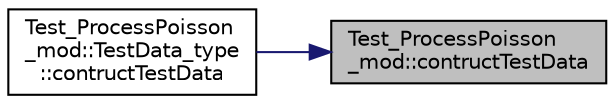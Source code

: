 digraph "Test_ProcessPoisson_mod::contructTestData"
{
 // LATEX_PDF_SIZE
  edge [fontname="Helvetica",fontsize="10",labelfontname="Helvetica",labelfontsize="10"];
  node [fontname="Helvetica",fontsize="10",shape=record];
  rankdir="RL";
  Node1 [label="Test_ProcessPoisson\l_mod::contructTestData",height=0.2,width=0.4,color="black", fillcolor="grey75", style="filled", fontcolor="black",tooltip=" "];
  Node1 -> Node2 [dir="back",color="midnightblue",fontsize="10",style="solid",fontname="Helvetica"];
  Node2 [label="Test_ProcessPoisson\l_mod::TestData_type\l::contructTestData",height=0.2,width=0.4,color="black", fillcolor="white", style="filled",URL="$structTest__ProcessPoisson__mod_1_1TestData__type.html#a165d32caeb57ac1e6f82abc1518c0aa8",tooltip=" "];
}

